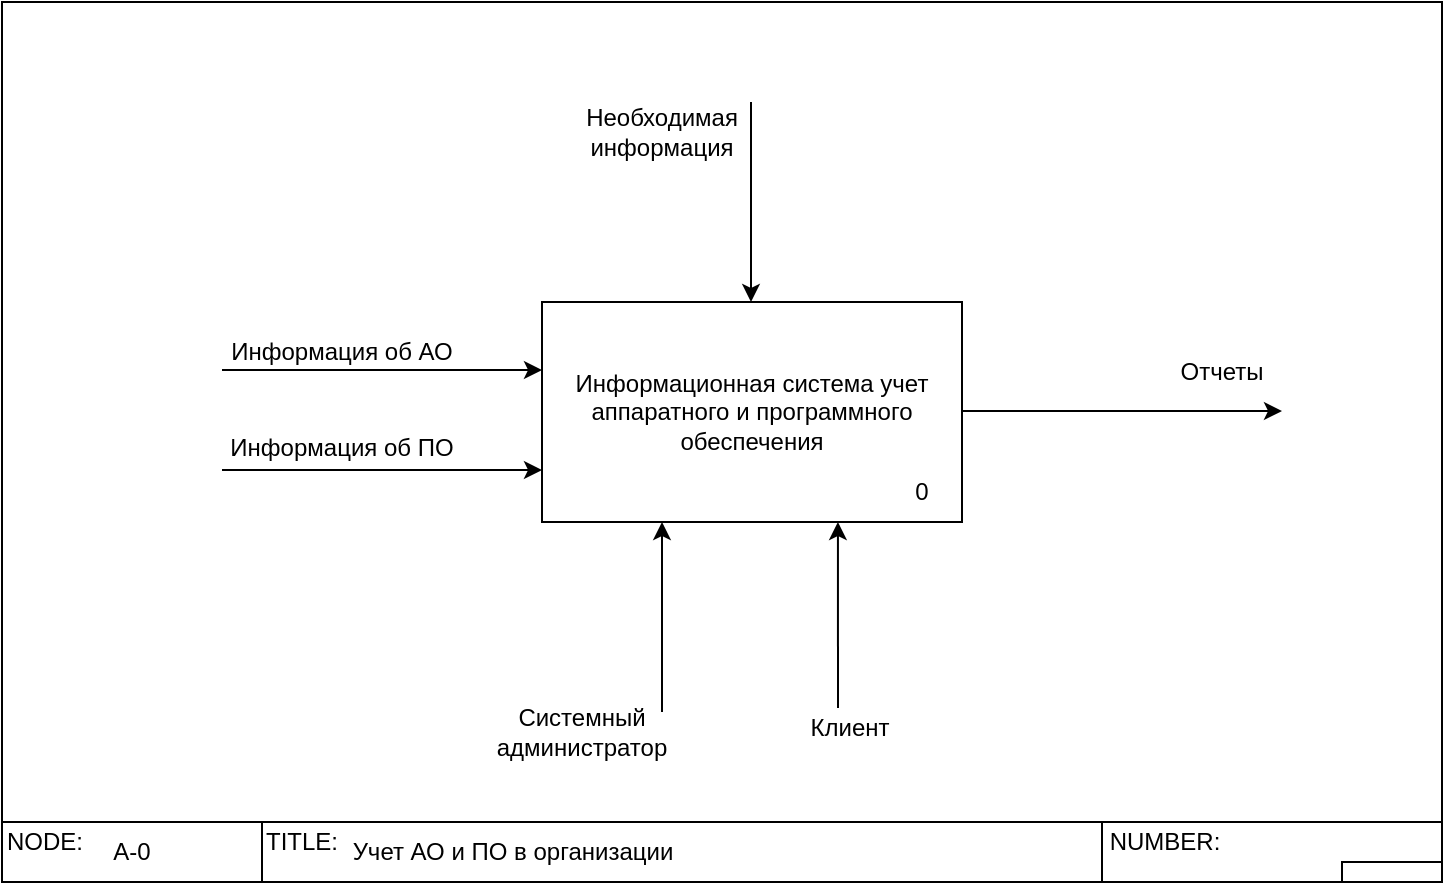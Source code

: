 <mxfile version="13.0.8" type="github">
  <diagram id="L7s4xPTiVDL2cpyjSdkr" name="Page-1">
    <mxGraphModel dx="571" dy="754" grid="0" gridSize="10" guides="1" tooltips="1" connect="1" arrows="1" fold="1" page="0" pageScale="1" pageWidth="827" pageHeight="1169" math="0" shadow="0">
      <root>
        <mxCell id="0" />
        <mxCell id="1" parent="0" />
        <mxCell id="xcm8XhxW1ZEP3r7AVfZU-2" value="Информационная система учет аппаратного и программного обеспечения" style="rounded=0;whiteSpace=wrap;html=1;" parent="1" vertex="1">
          <mxGeometry x="280" y="315" width="210" height="110" as="geometry" />
        </mxCell>
        <mxCell id="xcm8XhxW1ZEP3r7AVfZU-8" value="" style="endArrow=classic;html=1;" parent="1" edge="1">
          <mxGeometry width="50" height="50" relative="1" as="geometry">
            <mxPoint x="384.5" y="215" as="sourcePoint" />
            <mxPoint x="384.5" y="315" as="targetPoint" />
          </mxGeometry>
        </mxCell>
        <mxCell id="xcm8XhxW1ZEP3r7AVfZU-10" value="" style="endArrow=classic;html=1;entryX=1;entryY=1;entryDx=0;entryDy=0;" parent="1" edge="1">
          <mxGeometry width="50" height="50" relative="1" as="geometry">
            <mxPoint x="340" y="520" as="sourcePoint" />
            <mxPoint x="340" y="425" as="targetPoint" />
          </mxGeometry>
        </mxCell>
        <mxCell id="xcm8XhxW1ZEP3r7AVfZU-11" value="" style="endArrow=classic;html=1;entryX=0.576;entryY=1.018;entryDx=0;entryDy=0;entryPerimeter=0;" parent="1" edge="1">
          <mxGeometry width="50" height="50" relative="1" as="geometry">
            <mxPoint x="428" y="518.02" as="sourcePoint" />
            <mxPoint x="427.96" y="425" as="targetPoint" />
          </mxGeometry>
        </mxCell>
        <mxCell id="xcm8XhxW1ZEP3r7AVfZU-13" value="" style="endArrow=classic;html=1;" parent="1" edge="1">
          <mxGeometry width="50" height="50" relative="1" as="geometry">
            <mxPoint x="490" y="369.5" as="sourcePoint" />
            <mxPoint x="650" y="369.5" as="targetPoint" />
          </mxGeometry>
        </mxCell>
        <mxCell id="xcm8XhxW1ZEP3r7AVfZU-14" value="" style="endArrow=classic;html=1;" parent="1" edge="1">
          <mxGeometry width="50" height="50" relative="1" as="geometry">
            <mxPoint x="120" y="349" as="sourcePoint" />
            <mxPoint x="280" y="349" as="targetPoint" />
          </mxGeometry>
        </mxCell>
        <mxCell id="xcm8XhxW1ZEP3r7AVfZU-15" value="Необходимая информация" style="text;html=1;strokeColor=none;fillColor=none;align=center;verticalAlign=middle;whiteSpace=wrap;rounded=0;" parent="1" vertex="1">
          <mxGeometry x="320" y="220" width="40" height="20" as="geometry" />
        </mxCell>
        <mxCell id="xcm8XhxW1ZEP3r7AVfZU-18" value="Отчеты" style="text;html=1;strokeColor=none;fillColor=none;align=center;verticalAlign=middle;whiteSpace=wrap;rounded=0;" parent="1" vertex="1">
          <mxGeometry x="600" y="340" width="40" height="20" as="geometry" />
        </mxCell>
        <mxCell id="xcm8XhxW1ZEP3r7AVfZU-19" value="Информация об АО" style="text;html=1;strokeColor=none;fillColor=none;align=center;verticalAlign=middle;whiteSpace=wrap;rounded=0;" parent="1" vertex="1">
          <mxGeometry x="120" y="330" width="120" height="20" as="geometry" />
        </mxCell>
        <mxCell id="xcm8XhxW1ZEP3r7AVfZU-20" value="Системный администратор" style="text;html=1;strokeColor=none;fillColor=none;align=center;verticalAlign=middle;whiteSpace=wrap;rounded=0;" parent="1" vertex="1">
          <mxGeometry x="280" y="520" width="40" height="20" as="geometry" />
        </mxCell>
        <mxCell id="xcm8XhxW1ZEP3r7AVfZU-23" value="0" style="text;html=1;strokeColor=none;fillColor=none;align=center;verticalAlign=middle;whiteSpace=wrap;rounded=0;" parent="1" vertex="1">
          <mxGeometry x="450" y="400" width="40" height="20" as="geometry" />
        </mxCell>
        <mxCell id="C7EZ5W2qTfndfBQW0mOC-1" value="" style="rounded=0;whiteSpace=wrap;html=1;fillColor=none;" parent="1" vertex="1">
          <mxGeometry x="10" y="165" width="720" height="410" as="geometry" />
        </mxCell>
        <mxCell id="C7EZ5W2qTfndfBQW0mOC-2" value="" style="rounded=0;whiteSpace=wrap;html=1;fillColor=none;" parent="1" vertex="1">
          <mxGeometry x="10" y="575" width="720" height="30" as="geometry" />
        </mxCell>
        <mxCell id="C7EZ5W2qTfndfBQW0mOC-3" value="" style="rounded=0;whiteSpace=wrap;html=1;fillColor=none;" parent="1" vertex="1">
          <mxGeometry x="560" y="575" width="170" height="30" as="geometry" />
        </mxCell>
        <mxCell id="C7EZ5W2qTfndfBQW0mOC-4" value="" style="rounded=0;whiteSpace=wrap;html=1;fillColor=none;" parent="1" vertex="1">
          <mxGeometry x="10" y="575" width="130" height="30" as="geometry" />
        </mxCell>
        <mxCell id="C7EZ5W2qTfndfBQW0mOC-5" value="NODE:" style="text;html=1;strokeColor=none;fillColor=none;align=center;verticalAlign=middle;whiteSpace=wrap;rounded=0;" parent="1" vertex="1">
          <mxGeometry x="10" y="575" width="43" height="20" as="geometry" />
        </mxCell>
        <mxCell id="C7EZ5W2qTfndfBQW0mOC-6" value="A-0" style="text;html=1;strokeColor=none;fillColor=none;align=center;verticalAlign=middle;whiteSpace=wrap;rounded=0;" parent="1" vertex="1">
          <mxGeometry x="55" y="580" width="40" height="20" as="geometry" />
        </mxCell>
        <mxCell id="C7EZ5W2qTfndfBQW0mOC-7" value="TITLE:" style="text;html=1;strokeColor=none;fillColor=none;align=center;verticalAlign=middle;whiteSpace=wrap;rounded=0;" parent="1" vertex="1">
          <mxGeometry x="140" y="575" width="40" height="20" as="geometry" />
        </mxCell>
        <mxCell id="C7EZ5W2qTfndfBQW0mOC-8" value="NUMBER:" style="text;html=1;strokeColor=none;fillColor=none;align=center;verticalAlign=middle;whiteSpace=wrap;rounded=0;" parent="1" vertex="1">
          <mxGeometry x="560" y="575" width="63" height="20" as="geometry" />
        </mxCell>
        <mxCell id="C7EZ5W2qTfndfBQW0mOC-9" value="" style="rounded=0;whiteSpace=wrap;html=1;fillColor=none;" parent="1" vertex="1">
          <mxGeometry x="680" y="595" width="50" height="10" as="geometry" />
        </mxCell>
        <mxCell id="C7EZ5W2qTfndfBQW0mOC-10" value="Учет АО и ПО в организации" style="text;html=1;strokeColor=none;fillColor=none;align=center;verticalAlign=middle;whiteSpace=wrap;rounded=0;shadow=0;" parent="1" vertex="1">
          <mxGeometry x="180" y="580" width="171" height="20" as="geometry" />
        </mxCell>
        <mxCell id="M47rj5XKFIWce7n1iGt8-3" value="Клиент" style="text;html=1;strokeColor=none;fillColor=none;align=center;verticalAlign=middle;whiteSpace=wrap;rounded=0;" parent="1" vertex="1">
          <mxGeometry x="414" y="518.02" width="40" height="20" as="geometry" />
        </mxCell>
        <mxCell id="bvJCIjl2GwCMQXHKwXTF-1" value="" style="endArrow=classic;html=1;" parent="1" edge="1">
          <mxGeometry width="50" height="50" relative="1" as="geometry">
            <mxPoint x="120" y="399" as="sourcePoint" />
            <mxPoint x="280" y="399" as="targetPoint" />
          </mxGeometry>
        </mxCell>
        <mxCell id="bvJCIjl2GwCMQXHKwXTF-2" value="Информация об ПО" style="text;html=1;strokeColor=none;fillColor=none;align=center;verticalAlign=middle;whiteSpace=wrap;rounded=0;" parent="1" vertex="1">
          <mxGeometry x="120" y="377.5" width="120" height="20" as="geometry" />
        </mxCell>
      </root>
    </mxGraphModel>
  </diagram>
</mxfile>
